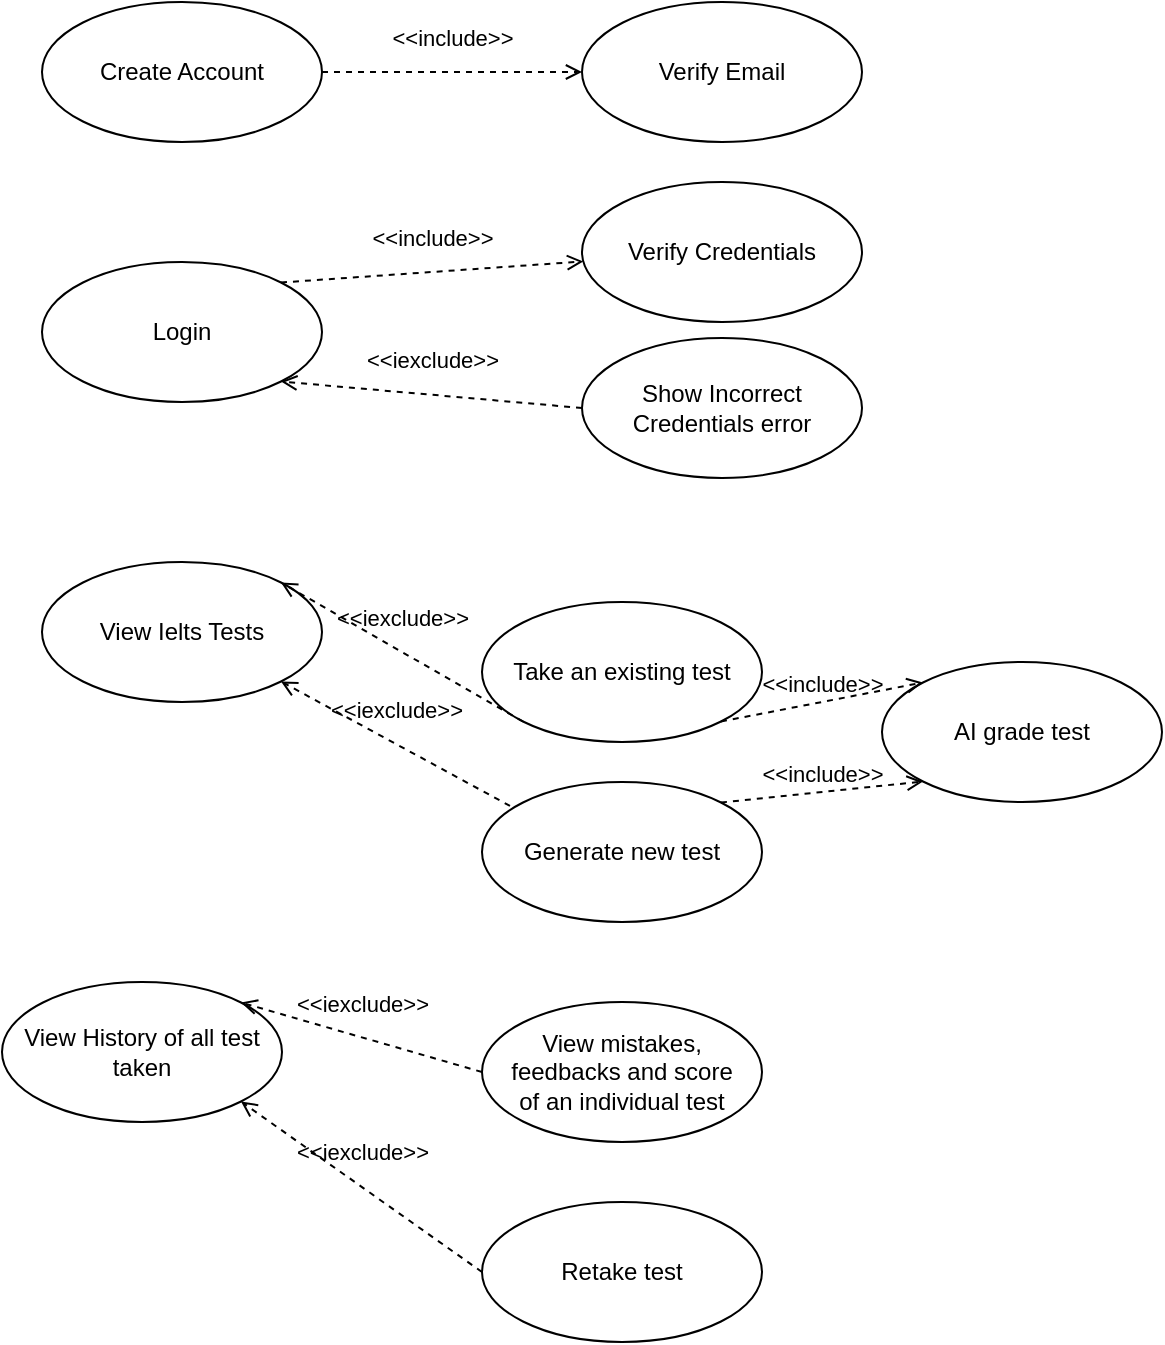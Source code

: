 <mxfile version="24.7.17">
  <diagram name="Page-1" id="qvbRqyxLXS71lStrl_ny">
    <mxGraphModel dx="794" dy="412" grid="1" gridSize="10" guides="1" tooltips="1" connect="1" arrows="1" fold="1" page="1" pageScale="1" pageWidth="850" pageHeight="1100" math="0" shadow="0">
      <root>
        <mxCell id="0" />
        <mxCell id="1" parent="0" />
        <mxCell id="tm2dpPFC_46-o9TjfhTG-2" value="Create Account" style="ellipse;whiteSpace=wrap;html=1;spacing=10;" vertex="1" parent="1">
          <mxGeometry x="200" y="360" width="140" height="70" as="geometry" />
        </mxCell>
        <mxCell id="tm2dpPFC_46-o9TjfhTG-4" value="&amp;lt;&amp;lt;include&amp;gt;&amp;gt;" style="html=1;verticalAlign=bottom;labelBackgroundColor=none;endArrow=open;endFill=0;dashed=1;rounded=0;exitX=1;exitY=0.5;exitDx=0;exitDy=0;entryX=0;entryY=0.5;entryDx=0;entryDy=0;spacing=10;" edge="1" parent="1" source="tm2dpPFC_46-o9TjfhTG-2" target="tm2dpPFC_46-o9TjfhTG-5">
          <mxGeometry width="160" relative="1" as="geometry">
            <mxPoint x="380" y="390" as="sourcePoint" />
            <mxPoint x="540" y="395" as="targetPoint" />
          </mxGeometry>
        </mxCell>
        <mxCell id="tm2dpPFC_46-o9TjfhTG-5" value="Verify Email" style="ellipse;whiteSpace=wrap;html=1;spacing=10;" vertex="1" parent="1">
          <mxGeometry x="470" y="360" width="140" height="70" as="geometry" />
        </mxCell>
        <mxCell id="tm2dpPFC_46-o9TjfhTG-6" value="Login" style="ellipse;whiteSpace=wrap;html=1;spacing=10;" vertex="1" parent="1">
          <mxGeometry x="200" y="490" width="140" height="70" as="geometry" />
        </mxCell>
        <mxCell id="tm2dpPFC_46-o9TjfhTG-7" value="Verify Credentials" style="ellipse;whiteSpace=wrap;html=1;spacing=10;" vertex="1" parent="1">
          <mxGeometry x="470" y="450" width="140" height="70" as="geometry" />
        </mxCell>
        <mxCell id="tm2dpPFC_46-o9TjfhTG-8" value="Show Incorrect Credentials error" style="ellipse;whiteSpace=wrap;html=1;spacing=10;" vertex="1" parent="1">
          <mxGeometry x="470" y="528" width="140" height="70" as="geometry" />
        </mxCell>
        <mxCell id="tm2dpPFC_46-o9TjfhTG-9" value="&amp;lt;&amp;lt;include&amp;gt;&amp;gt;" style="html=1;verticalAlign=bottom;labelBackgroundColor=none;endArrow=open;endFill=0;dashed=1;rounded=0;exitX=1;exitY=0;exitDx=0;exitDy=0;spacing=10;" edge="1" parent="1" source="tm2dpPFC_46-o9TjfhTG-6" target="tm2dpPFC_46-o9TjfhTG-7">
          <mxGeometry width="160" relative="1" as="geometry">
            <mxPoint x="330" y="450" as="sourcePoint" />
            <mxPoint x="490" y="450" as="targetPoint" />
          </mxGeometry>
        </mxCell>
        <mxCell id="tm2dpPFC_46-o9TjfhTG-10" value="&amp;lt;&amp;lt;iexclude&amp;gt;&amp;gt;" style="html=1;verticalAlign=bottom;labelBackgroundColor=none;endArrow=open;endFill=0;dashed=1;rounded=0;exitX=0;exitY=0.5;exitDx=0;exitDy=0;entryX=1;entryY=1;entryDx=0;entryDy=0;spacing=10;" edge="1" parent="1" source="tm2dpPFC_46-o9TjfhTG-8" target="tm2dpPFC_46-o9TjfhTG-6">
          <mxGeometry width="160" relative="1" as="geometry">
            <mxPoint x="260" y="610" as="sourcePoint" />
            <mxPoint x="420" y="610" as="targetPoint" />
          </mxGeometry>
        </mxCell>
        <mxCell id="tm2dpPFC_46-o9TjfhTG-11" value="View Ielts Tests" style="ellipse;whiteSpace=wrap;html=1;spacing=10;" vertex="1" parent="1">
          <mxGeometry x="200" y="640" width="140" height="70" as="geometry" />
        </mxCell>
        <mxCell id="tm2dpPFC_46-o9TjfhTG-12" value="Take an existing test" style="ellipse;whiteSpace=wrap;html=1;spacing=10;" vertex="1" parent="1">
          <mxGeometry x="420" y="660" width="140" height="70" as="geometry" />
        </mxCell>
        <mxCell id="tm2dpPFC_46-o9TjfhTG-13" value="Generate new test" style="ellipse;whiteSpace=wrap;html=1;spacing=10;" vertex="1" parent="1">
          <mxGeometry x="420" y="750" width="140" height="70" as="geometry" />
        </mxCell>
        <mxCell id="tm2dpPFC_46-o9TjfhTG-14" value="&amp;lt;&amp;lt;iexclude&amp;gt;&amp;gt;" style="html=1;verticalAlign=bottom;labelBackgroundColor=none;endArrow=open;endFill=0;dashed=1;rounded=0;exitX=0;exitY=1;exitDx=0;exitDy=0;entryX=1;entryY=0;entryDx=0;entryDy=0;spacing=10;" edge="1" parent="1" source="tm2dpPFC_46-o9TjfhTG-12" target="tm2dpPFC_46-o9TjfhTG-11">
          <mxGeometry width="160" relative="1" as="geometry">
            <mxPoint x="480" y="623" as="sourcePoint" />
            <mxPoint x="329" y="610" as="targetPoint" />
          </mxGeometry>
        </mxCell>
        <mxCell id="tm2dpPFC_46-o9TjfhTG-15" value="&amp;lt;&amp;lt;iexclude&amp;gt;&amp;gt;" style="html=1;verticalAlign=bottom;labelBackgroundColor=none;endArrow=open;endFill=0;dashed=1;rounded=0;exitX=0.1;exitY=0.171;exitDx=0;exitDy=0;entryX=1;entryY=1;entryDx=0;entryDy=0;exitPerimeter=0;spacing=10;" edge="1" parent="1" source="tm2dpPFC_46-o9TjfhTG-13" target="tm2dpPFC_46-o9TjfhTG-11">
          <mxGeometry width="160" relative="1" as="geometry">
            <mxPoint x="401" y="783" as="sourcePoint" />
            <mxPoint x="250" y="770" as="targetPoint" />
          </mxGeometry>
        </mxCell>
        <mxCell id="tm2dpPFC_46-o9TjfhTG-16" value="AI grade test" style="ellipse;whiteSpace=wrap;html=1;spacing=10;" vertex="1" parent="1">
          <mxGeometry x="620" y="690" width="140" height="70" as="geometry" />
        </mxCell>
        <mxCell id="tm2dpPFC_46-o9TjfhTG-17" value="View History of all test taken" style="ellipse;whiteSpace=wrap;html=1;spacing=10;" vertex="1" parent="1">
          <mxGeometry x="180" y="850" width="140" height="70" as="geometry" />
        </mxCell>
        <mxCell id="tm2dpPFC_46-o9TjfhTG-18" value="View mistakes, feedbacks and score of an individual test" style="ellipse;whiteSpace=wrap;html=1;spacing=10;" vertex="1" parent="1">
          <mxGeometry x="420" y="860" width="140" height="70" as="geometry" />
        </mxCell>
        <mxCell id="tm2dpPFC_46-o9TjfhTG-19" value="Retake test" style="ellipse;whiteSpace=wrap;html=1;" vertex="1" parent="1">
          <mxGeometry x="420" y="960" width="140" height="70" as="geometry" />
        </mxCell>
        <mxCell id="tm2dpPFC_46-o9TjfhTG-20" value="&amp;lt;&amp;lt;include&amp;gt;&amp;gt;" style="html=1;verticalAlign=bottom;labelBackgroundColor=none;endArrow=open;endFill=0;dashed=1;rounded=0;exitX=1;exitY=1;exitDx=0;exitDy=0;entryX=0;entryY=0;entryDx=0;entryDy=0;" edge="1" parent="1" source="tm2dpPFC_46-o9TjfhTG-12" target="tm2dpPFC_46-o9TjfhTG-16">
          <mxGeometry width="160" relative="1" as="geometry">
            <mxPoint x="570" y="640" as="sourcePoint" />
            <mxPoint x="730" y="640" as="targetPoint" />
          </mxGeometry>
        </mxCell>
        <mxCell id="tm2dpPFC_46-o9TjfhTG-21" value="&amp;lt;&amp;lt;include&amp;gt;&amp;gt;" style="html=1;verticalAlign=bottom;labelBackgroundColor=none;endArrow=open;endFill=0;dashed=1;rounded=0;exitX=1;exitY=0;exitDx=0;exitDy=0;entryX=0;entryY=1;entryDx=0;entryDy=0;" edge="1" parent="1" source="tm2dpPFC_46-o9TjfhTG-13" target="tm2dpPFC_46-o9TjfhTG-16">
          <mxGeometry width="160" relative="1" as="geometry">
            <mxPoint x="600" y="810" as="sourcePoint" />
            <mxPoint x="760" y="810" as="targetPoint" />
          </mxGeometry>
        </mxCell>
        <mxCell id="tm2dpPFC_46-o9TjfhTG-22" value="&amp;lt;&amp;lt;iexclude&amp;gt;&amp;gt;" style="html=1;verticalAlign=bottom;labelBackgroundColor=none;endArrow=open;endFill=0;dashed=1;rounded=0;exitX=0;exitY=0.5;exitDx=0;exitDy=0;entryX=1;entryY=0;entryDx=0;entryDy=0;spacing=10;" edge="1" parent="1" source="tm2dpPFC_46-o9TjfhTG-18" target="tm2dpPFC_46-o9TjfhTG-17">
          <mxGeometry width="160" relative="1" as="geometry">
            <mxPoint x="435" y="850" as="sourcePoint" />
            <mxPoint x="320" y="788" as="targetPoint" />
          </mxGeometry>
        </mxCell>
        <mxCell id="tm2dpPFC_46-o9TjfhTG-24" value="&amp;lt;&amp;lt;iexclude&amp;gt;&amp;gt;" style="html=1;verticalAlign=bottom;labelBackgroundColor=none;endArrow=open;endFill=0;dashed=1;rounded=0;exitX=0;exitY=0.5;exitDx=0;exitDy=0;entryX=1;entryY=1;entryDx=0;entryDy=0;spacing=10;" edge="1" parent="1" source="tm2dpPFC_46-o9TjfhTG-19" target="tm2dpPFC_46-o9TjfhTG-17">
          <mxGeometry width="160" relative="1" as="geometry">
            <mxPoint x="420" y="1026" as="sourcePoint" />
            <mxPoint x="305" y="964" as="targetPoint" />
          </mxGeometry>
        </mxCell>
      </root>
    </mxGraphModel>
  </diagram>
</mxfile>
